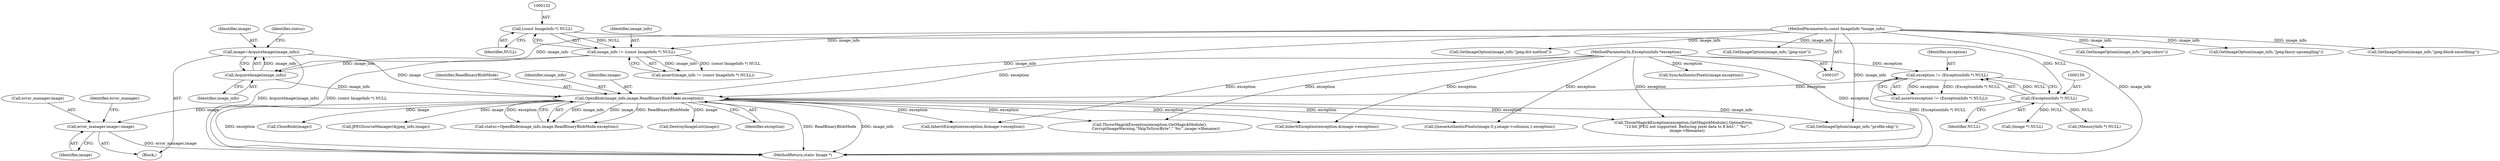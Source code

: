 digraph "0_ImageMagick_f6e9d0d9955e85bdd7540b251cd50d598dacc5e6_29@pointer" {
"1000235" [label="(Call,error_manager.image=image)"];
"1000179" [label="(Call,OpenBlob(image_info,image,ReadBinaryBlobMode,exception))"];
"1000175" [label="(Call,AcquireImage(image_info))"];
"1000129" [label="(Call,image_info != (const ImageInfo *) NULL)"];
"1000108" [label="(MethodParameterIn,const ImageInfo *image_info)"];
"1000131" [label="(Call,(const ImageInfo *) NULL)"];
"1000173" [label="(Call,image=AcquireImage(image_info))"];
"1000156" [label="(Call,exception != (ExceptionInfo *) NULL)"];
"1000109" [label="(MethodParameterIn,ExceptionInfo *exception)"];
"1000158" [label="(Call,(ExceptionInfo *) NULL)"];
"1000128" [label="(Call,assert(image_info != (const ImageInfo *) NULL))"];
"1000269" [label="(Call,CloseBlob(image))"];
"1000309" [label="(Call,JPEGSourceManager(&jpeg_info,image))"];
"1000650" [label="(Call,ThrowMagickException(exception,GetMagickModule(),OptionError,\n      \"12-bit JPEG not supported. Reducing pixel data to 8 bits\",\"`%s'\",\n      image->filename))"];
"1000110" [label="(Block,)"];
"1000175" [label="(Call,AcquireImage(image_info))"];
"1000182" [label="(Identifier,ReadBinaryBlobMode)"];
"1000176" [label="(Identifier,image_info)"];
"1000109" [label="(MethodParameterIn,ExceptionInfo *exception)"];
"1000155" [label="(Call,assert(exception != (ExceptionInfo *) NULL))"];
"1000236" [label="(Call,error_manager.image)"];
"1000320" [label="(Call,GetImageOption(image_info,\"profile:skip\"))"];
"1000179" [label="(Call,OpenBlob(image_info,image,ReadBinaryBlobMode,exception))"];
"1000174" [label="(Identifier,image)"];
"1000108" [label="(MethodParameterIn,const ImageInfo *image_info)"];
"1000239" [label="(Identifier,image)"];
"1000235" [label="(Call,error_manager.image=image)"];
"1000178" [label="(Identifier,status)"];
"1001746" [label="(Call,SyncAuthenticPixels(image,exception))"];
"1000180" [label="(Identifier,image_info)"];
"1000181" [label="(Identifier,image)"];
"1000806" [label="(Call,GetImageOption(image_info,\"jpeg:fancy-upsampling\"))"];
"1000697" [label="(Call,GetImageOption(image_info,\"jpeg:block-smoothing\"))"];
"1000244" [label="(Identifier,error_manager)"];
"1001354" [label="(Call,ThrowMagickException(exception,GetMagickModule(),\n          CorruptImageWarning,\"SkipToSyncByte\",\"`%s'\",image->filename))"];
"1001067" [label="(Call,InheritException(exception,&image->exception))"];
"1000177" [label="(Call,status=OpenBlob(image_info,image,ReadBinaryBlobMode,exception))"];
"1000131" [label="(Call,(const ImageInfo *) NULL)"];
"1000289" [label="(Call,InheritException(exception,&image->exception))"];
"1000160" [label="(Identifier,NULL)"];
"1000173" [label="(Call,image=AcquireImage(image_info))"];
"1000232" [label="(Call,(MemoryInfo *) NULL)"];
"1000724" [label="(Call,GetImageOption(image_info,\"jpeg:dct-method\"))"];
"1001369" [label="(Call,QueueAuthenticPixels(image,0,y,image->columns,1,exception))"];
"1000156" [label="(Call,exception != (ExceptionInfo *) NULL)"];
"1001807" [label="(MethodReturn,static Image *)"];
"1000194" [label="(Call,(Image *) NULL)"];
"1000158" [label="(Call,(ExceptionInfo *) NULL)"];
"1000133" [label="(Identifier,NULL)"];
"1000191" [label="(Call,DestroyImageList(image))"];
"1000490" [label="(Call,GetImageOption(image_info,\"jpeg:size\"))"];
"1000130" [label="(Identifier,image_info)"];
"1000129" [label="(Call,image_info != (const ImageInfo *) NULL)"];
"1000183" [label="(Identifier,exception)"];
"1000672" [label="(Call,GetImageOption(image_info,\"jpeg:colors\"))"];
"1000157" [label="(Identifier,exception)"];
"1000235" -> "1000110"  [label="AST: "];
"1000235" -> "1000239"  [label="CFG: "];
"1000236" -> "1000235"  [label="AST: "];
"1000239" -> "1000235"  [label="AST: "];
"1000244" -> "1000235"  [label="CFG: "];
"1000235" -> "1001807"  [label="DDG: error_manager.image"];
"1000179" -> "1000235"  [label="DDG: image"];
"1000179" -> "1000177"  [label="AST: "];
"1000179" -> "1000183"  [label="CFG: "];
"1000180" -> "1000179"  [label="AST: "];
"1000181" -> "1000179"  [label="AST: "];
"1000182" -> "1000179"  [label="AST: "];
"1000183" -> "1000179"  [label="AST: "];
"1000177" -> "1000179"  [label="CFG: "];
"1000179" -> "1001807"  [label="DDG: ReadBinaryBlobMode"];
"1000179" -> "1001807"  [label="DDG: image_info"];
"1000179" -> "1001807"  [label="DDG: exception"];
"1000179" -> "1000177"  [label="DDG: image_info"];
"1000179" -> "1000177"  [label="DDG: image"];
"1000179" -> "1000177"  [label="DDG: ReadBinaryBlobMode"];
"1000179" -> "1000177"  [label="DDG: exception"];
"1000175" -> "1000179"  [label="DDG: image_info"];
"1000108" -> "1000179"  [label="DDG: image_info"];
"1000173" -> "1000179"  [label="DDG: image"];
"1000156" -> "1000179"  [label="DDG: exception"];
"1000109" -> "1000179"  [label="DDG: exception"];
"1000179" -> "1000191"  [label="DDG: image"];
"1000179" -> "1000269"  [label="DDG: image"];
"1000179" -> "1000289"  [label="DDG: exception"];
"1000179" -> "1000309"  [label="DDG: image"];
"1000179" -> "1000320"  [label="DDG: image_info"];
"1000179" -> "1000650"  [label="DDG: exception"];
"1000179" -> "1001067"  [label="DDG: exception"];
"1000179" -> "1001354"  [label="DDG: exception"];
"1000179" -> "1001369"  [label="DDG: exception"];
"1000175" -> "1000173"  [label="AST: "];
"1000175" -> "1000176"  [label="CFG: "];
"1000176" -> "1000175"  [label="AST: "];
"1000173" -> "1000175"  [label="CFG: "];
"1000175" -> "1000173"  [label="DDG: image_info"];
"1000129" -> "1000175"  [label="DDG: image_info"];
"1000108" -> "1000175"  [label="DDG: image_info"];
"1000129" -> "1000128"  [label="AST: "];
"1000129" -> "1000131"  [label="CFG: "];
"1000130" -> "1000129"  [label="AST: "];
"1000131" -> "1000129"  [label="AST: "];
"1000128" -> "1000129"  [label="CFG: "];
"1000129" -> "1001807"  [label="DDG: (const ImageInfo *) NULL"];
"1000129" -> "1000128"  [label="DDG: image_info"];
"1000129" -> "1000128"  [label="DDG: (const ImageInfo *) NULL"];
"1000108" -> "1000129"  [label="DDG: image_info"];
"1000131" -> "1000129"  [label="DDG: NULL"];
"1000108" -> "1000107"  [label="AST: "];
"1000108" -> "1001807"  [label="DDG: image_info"];
"1000108" -> "1000320"  [label="DDG: image_info"];
"1000108" -> "1000490"  [label="DDG: image_info"];
"1000108" -> "1000672"  [label="DDG: image_info"];
"1000108" -> "1000697"  [label="DDG: image_info"];
"1000108" -> "1000724"  [label="DDG: image_info"];
"1000108" -> "1000806"  [label="DDG: image_info"];
"1000131" -> "1000133"  [label="CFG: "];
"1000132" -> "1000131"  [label="AST: "];
"1000133" -> "1000131"  [label="AST: "];
"1000131" -> "1000158"  [label="DDG: NULL"];
"1000173" -> "1000110"  [label="AST: "];
"1000174" -> "1000173"  [label="AST: "];
"1000178" -> "1000173"  [label="CFG: "];
"1000173" -> "1001807"  [label="DDG: AcquireImage(image_info)"];
"1000156" -> "1000155"  [label="AST: "];
"1000156" -> "1000158"  [label="CFG: "];
"1000157" -> "1000156"  [label="AST: "];
"1000158" -> "1000156"  [label="AST: "];
"1000155" -> "1000156"  [label="CFG: "];
"1000156" -> "1001807"  [label="DDG: (ExceptionInfo *) NULL"];
"1000156" -> "1000155"  [label="DDG: exception"];
"1000156" -> "1000155"  [label="DDG: (ExceptionInfo *) NULL"];
"1000109" -> "1000156"  [label="DDG: exception"];
"1000158" -> "1000156"  [label="DDG: NULL"];
"1000109" -> "1000107"  [label="AST: "];
"1000109" -> "1001807"  [label="DDG: exception"];
"1000109" -> "1000289"  [label="DDG: exception"];
"1000109" -> "1000650"  [label="DDG: exception"];
"1000109" -> "1001067"  [label="DDG: exception"];
"1000109" -> "1001354"  [label="DDG: exception"];
"1000109" -> "1001369"  [label="DDG: exception"];
"1000109" -> "1001746"  [label="DDG: exception"];
"1000158" -> "1000160"  [label="CFG: "];
"1000159" -> "1000158"  [label="AST: "];
"1000160" -> "1000158"  [label="AST: "];
"1000158" -> "1000194"  [label="DDG: NULL"];
"1000158" -> "1000232"  [label="DDG: NULL"];
}
